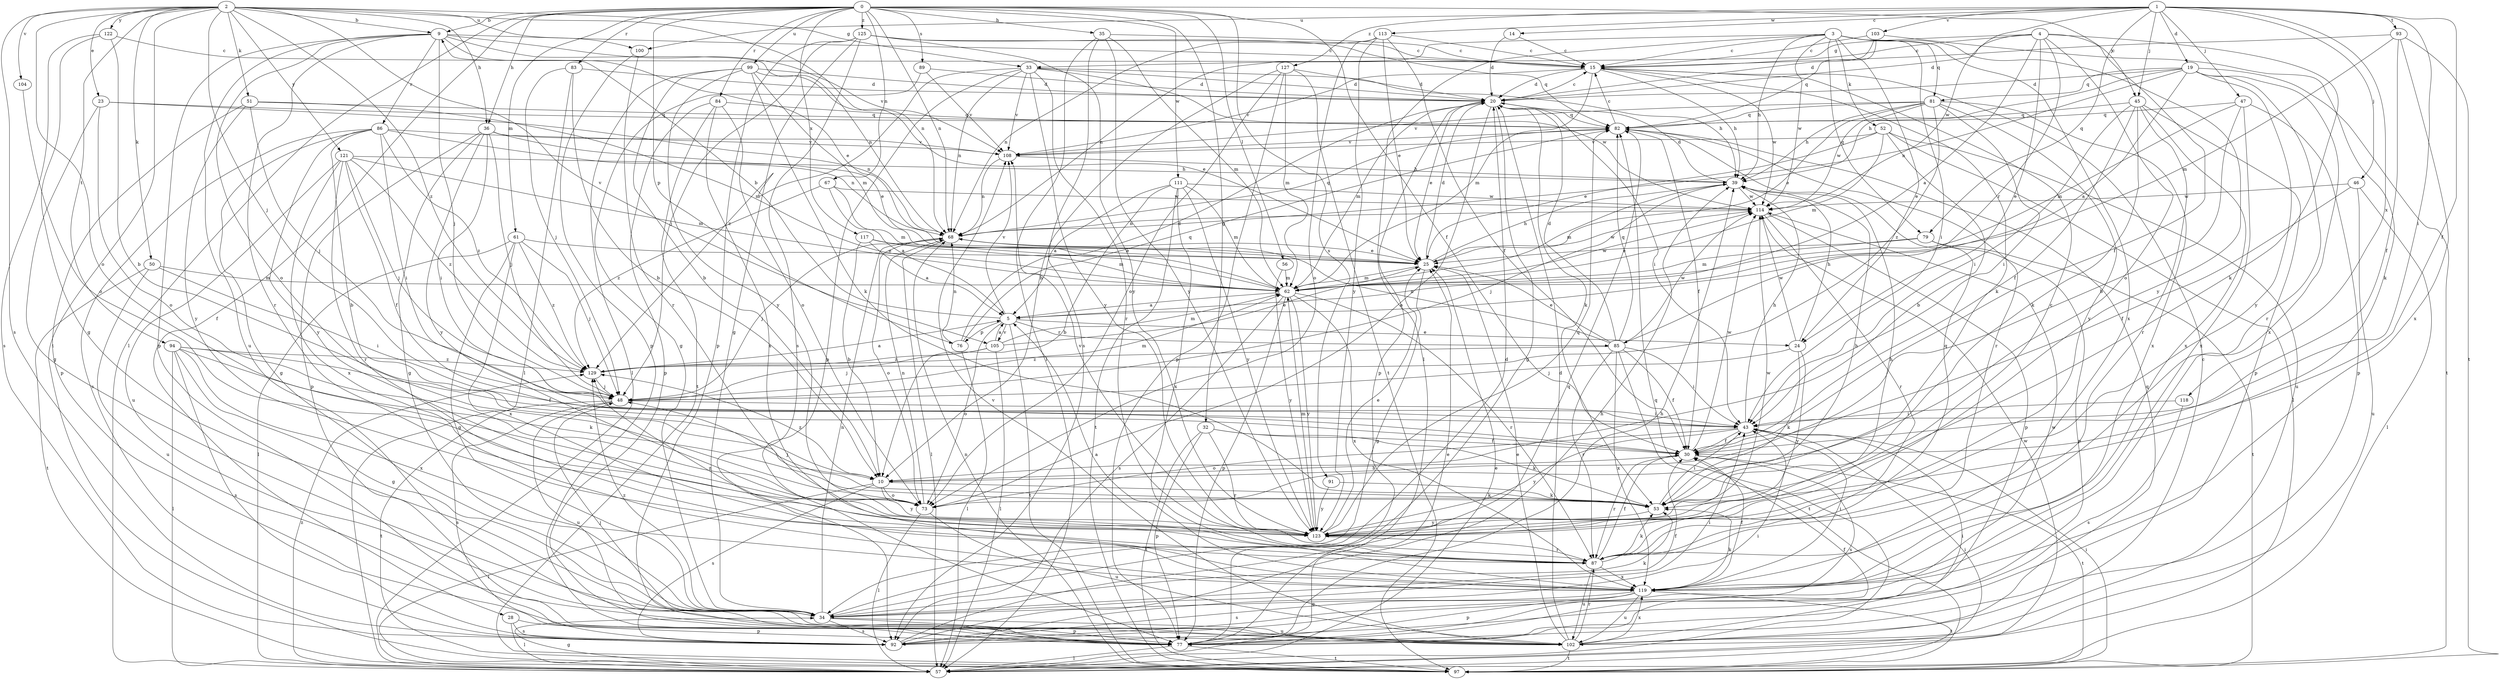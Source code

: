 strict digraph  {
0;
1;
2;
3;
4;
5;
9;
10;
14;
15;
19;
20;
23;
24;
25;
28;
30;
32;
33;
34;
35;
36;
39;
43;
45;
46;
47;
48;
50;
51;
52;
53;
56;
57;
61;
62;
67;
68;
73;
76;
77;
79;
81;
82;
83;
84;
85;
86;
87;
89;
91;
92;
93;
94;
97;
99;
100;
102;
103;
104;
105;
108;
111;
113;
114;
117;
118;
119;
121;
122;
123;
125;
127;
129;
0 -> 9  [label=b];
0 -> 28  [label=f];
0 -> 30  [label=f];
0 -> 32  [label=g];
0 -> 35  [label=h];
0 -> 36  [label=h];
0 -> 45  [label=j];
0 -> 56  [label=l];
0 -> 57  [label=l];
0 -> 61  [label=m];
0 -> 67  [label=n];
0 -> 68  [label=n];
0 -> 76  [label=p];
0 -> 83  [label=r];
0 -> 84  [label=r];
0 -> 89  [label=s];
0 -> 91  [label=s];
0 -> 99  [label=u];
0 -> 111  [label=w];
0 -> 117  [label=x];
0 -> 125  [label=z];
1 -> 14  [label=c];
1 -> 19  [label=d];
1 -> 30  [label=f];
1 -> 43  [label=i];
1 -> 45  [label=j];
1 -> 46  [label=j];
1 -> 47  [label=j];
1 -> 79  [label=q];
1 -> 93  [label=t];
1 -> 100  [label=u];
1 -> 103  [label=v];
1 -> 113  [label=w];
1 -> 114  [label=w];
1 -> 118  [label=x];
1 -> 127  [label=z];
2 -> 9  [label=b];
2 -> 23  [label=e];
2 -> 33  [label=g];
2 -> 36  [label=h];
2 -> 48  [label=j];
2 -> 50  [label=k];
2 -> 51  [label=k];
2 -> 68  [label=n];
2 -> 73  [label=o];
2 -> 92  [label=s];
2 -> 94  [label=t];
2 -> 97  [label=t];
2 -> 100  [label=u];
2 -> 104  [label=v];
2 -> 105  [label=v];
2 -> 121  [label=y];
2 -> 122  [label=y];
2 -> 129  [label=z];
3 -> 15  [label=c];
3 -> 24  [label=e];
3 -> 39  [label=h];
3 -> 43  [label=i];
3 -> 52  [label=k];
3 -> 57  [label=l];
3 -> 68  [label=n];
3 -> 79  [label=q];
3 -> 81  [label=q];
3 -> 114  [label=w];
3 -> 119  [label=x];
3 -> 123  [label=y];
4 -> 5  [label=a];
4 -> 15  [label=c];
4 -> 20  [label=d];
4 -> 24  [label=e];
4 -> 30  [label=f];
4 -> 33  [label=g];
4 -> 53  [label=k];
4 -> 73  [label=o];
4 -> 85  [label=r];
5 -> 9  [label=b];
5 -> 24  [label=e];
5 -> 73  [label=o];
5 -> 76  [label=p];
5 -> 85  [label=r];
5 -> 97  [label=t];
5 -> 105  [label=v];
5 -> 108  [label=v];
9 -> 15  [label=c];
9 -> 25  [label=e];
9 -> 48  [label=j];
9 -> 68  [label=n];
9 -> 73  [label=o];
9 -> 77  [label=p];
9 -> 86  [label=r];
9 -> 87  [label=r];
9 -> 102  [label=u];
9 -> 108  [label=v];
10 -> 53  [label=k];
10 -> 57  [label=l];
10 -> 73  [label=o];
10 -> 92  [label=s];
10 -> 123  [label=y];
10 -> 129  [label=z];
14 -> 15  [label=c];
14 -> 20  [label=d];
15 -> 20  [label=d];
15 -> 39  [label=h];
15 -> 53  [label=k];
15 -> 62  [label=m];
15 -> 108  [label=v];
15 -> 114  [label=w];
19 -> 5  [label=a];
19 -> 20  [label=d];
19 -> 39  [label=h];
19 -> 68  [label=n];
19 -> 81  [label=q];
19 -> 87  [label=r];
19 -> 97  [label=t];
19 -> 119  [label=x];
19 -> 123  [label=y];
20 -> 15  [label=c];
20 -> 25  [label=e];
20 -> 34  [label=g];
20 -> 43  [label=i];
20 -> 53  [label=k];
20 -> 62  [label=m];
20 -> 73  [label=o];
20 -> 77  [label=p];
20 -> 82  [label=q];
23 -> 34  [label=g];
23 -> 68  [label=n];
23 -> 73  [label=o];
23 -> 82  [label=q];
24 -> 39  [label=h];
24 -> 48  [label=j];
24 -> 53  [label=k];
24 -> 114  [label=w];
24 -> 123  [label=y];
25 -> 20  [label=d];
25 -> 34  [label=g];
25 -> 39  [label=h];
25 -> 62  [label=m];
25 -> 114  [label=w];
28 -> 57  [label=l];
28 -> 77  [label=p];
28 -> 92  [label=s];
30 -> 10  [label=b];
30 -> 87  [label=r];
30 -> 92  [label=s];
30 -> 97  [label=t];
30 -> 114  [label=w];
32 -> 30  [label=f];
32 -> 53  [label=k];
32 -> 77  [label=p];
32 -> 87  [label=r];
32 -> 97  [label=t];
33 -> 20  [label=d];
33 -> 39  [label=h];
33 -> 68  [label=n];
33 -> 77  [label=p];
33 -> 87  [label=r];
33 -> 108  [label=v];
33 -> 114  [label=w];
33 -> 123  [label=y];
33 -> 129  [label=z];
34 -> 20  [label=d];
34 -> 30  [label=f];
34 -> 43  [label=i];
34 -> 53  [label=k];
34 -> 68  [label=n];
34 -> 77  [label=p];
34 -> 92  [label=s];
34 -> 102  [label=u];
34 -> 129  [label=z];
35 -> 15  [label=c];
35 -> 57  [label=l];
35 -> 62  [label=m];
35 -> 92  [label=s];
35 -> 123  [label=y];
36 -> 25  [label=e];
36 -> 34  [label=g];
36 -> 43  [label=i];
36 -> 48  [label=j];
36 -> 77  [label=p];
36 -> 108  [label=v];
36 -> 123  [label=y];
39 -> 20  [label=d];
39 -> 48  [label=j];
39 -> 62  [label=m];
39 -> 114  [label=w];
43 -> 30  [label=f];
43 -> 39  [label=h];
43 -> 73  [label=o];
43 -> 123  [label=y];
45 -> 30  [label=f];
45 -> 43  [label=i];
45 -> 53  [label=k];
45 -> 77  [label=p];
45 -> 82  [label=q];
45 -> 87  [label=r];
45 -> 119  [label=x];
46 -> 30  [label=f];
46 -> 57  [label=l];
46 -> 102  [label=u];
46 -> 114  [label=w];
47 -> 10  [label=b];
47 -> 62  [label=m];
47 -> 77  [label=p];
47 -> 82  [label=q];
47 -> 119  [label=x];
48 -> 43  [label=i];
48 -> 62  [label=m];
48 -> 92  [label=s];
48 -> 97  [label=t];
48 -> 102  [label=u];
50 -> 43  [label=i];
50 -> 62  [label=m];
50 -> 97  [label=t];
50 -> 102  [label=u];
51 -> 48  [label=j];
51 -> 62  [label=m];
51 -> 77  [label=p];
51 -> 82  [label=q];
51 -> 123  [label=y];
52 -> 10  [label=b];
52 -> 25  [label=e];
52 -> 57  [label=l];
52 -> 62  [label=m];
52 -> 102  [label=u];
52 -> 108  [label=v];
53 -> 39  [label=h];
53 -> 43  [label=i];
53 -> 48  [label=j];
53 -> 123  [label=y];
56 -> 62  [label=m];
56 -> 123  [label=y];
57 -> 25  [label=e];
57 -> 34  [label=g];
57 -> 43  [label=i];
57 -> 82  [label=q];
57 -> 114  [label=w];
57 -> 129  [label=z];
61 -> 25  [label=e];
61 -> 34  [label=g];
61 -> 48  [label=j];
61 -> 57  [label=l];
61 -> 119  [label=x];
61 -> 129  [label=z];
62 -> 5  [label=a];
62 -> 77  [label=p];
62 -> 87  [label=r];
62 -> 92  [label=s];
62 -> 114  [label=w];
62 -> 119  [label=x];
62 -> 123  [label=y];
67 -> 5  [label=a];
67 -> 62  [label=m];
67 -> 114  [label=w];
67 -> 129  [label=z];
68 -> 25  [label=e];
68 -> 48  [label=j];
68 -> 57  [label=l];
68 -> 73  [label=o];
68 -> 82  [label=q];
73 -> 57  [label=l];
73 -> 68  [label=n];
73 -> 102  [label=u];
76 -> 20  [label=d];
76 -> 57  [label=l];
76 -> 68  [label=n];
76 -> 82  [label=q];
77 -> 25  [label=e];
77 -> 30  [label=f];
77 -> 39  [label=h];
77 -> 57  [label=l];
77 -> 97  [label=t];
79 -> 25  [label=e];
79 -> 62  [label=m];
79 -> 77  [label=p];
79 -> 97  [label=t];
81 -> 25  [label=e];
81 -> 39  [label=h];
81 -> 43  [label=i];
81 -> 82  [label=q];
81 -> 108  [label=v];
81 -> 114  [label=w];
81 -> 119  [label=x];
81 -> 123  [label=y];
81 -> 129  [label=z];
82 -> 15  [label=c];
82 -> 30  [label=f];
82 -> 87  [label=r];
82 -> 108  [label=v];
83 -> 10  [label=b];
83 -> 20  [label=d];
83 -> 48  [label=j];
83 -> 57  [label=l];
84 -> 73  [label=o];
84 -> 77  [label=p];
84 -> 82  [label=q];
84 -> 97  [label=t];
84 -> 119  [label=x];
85 -> 20  [label=d];
85 -> 25  [label=e];
85 -> 30  [label=f];
85 -> 43  [label=i];
85 -> 68  [label=n];
85 -> 82  [label=q];
85 -> 87  [label=r];
85 -> 97  [label=t];
85 -> 114  [label=w];
85 -> 119  [label=x];
85 -> 129  [label=z];
86 -> 10  [label=b];
86 -> 34  [label=g];
86 -> 43  [label=i];
86 -> 68  [label=n];
86 -> 92  [label=s];
86 -> 108  [label=v];
86 -> 123  [label=y];
86 -> 129  [label=z];
87 -> 30  [label=f];
87 -> 53  [label=k];
87 -> 82  [label=q];
87 -> 102  [label=u];
87 -> 119  [label=x];
87 -> 129  [label=z];
89 -> 20  [label=d];
89 -> 34  [label=g];
89 -> 108  [label=v];
91 -> 53  [label=k];
91 -> 123  [label=y];
92 -> 39  [label=h];
92 -> 43  [label=i];
92 -> 82  [label=q];
92 -> 114  [label=w];
93 -> 15  [label=c];
93 -> 30  [label=f];
93 -> 62  [label=m];
93 -> 97  [label=t];
93 -> 119  [label=x];
94 -> 30  [label=f];
94 -> 34  [label=g];
94 -> 53  [label=k];
94 -> 57  [label=l];
94 -> 92  [label=s];
94 -> 119  [label=x];
94 -> 129  [label=z];
97 -> 43  [label=i];
97 -> 68  [label=n];
99 -> 10  [label=b];
99 -> 20  [label=d];
99 -> 25  [label=e];
99 -> 53  [label=k];
99 -> 57  [label=l];
99 -> 62  [label=m];
99 -> 123  [label=y];
100 -> 77  [label=p];
100 -> 87  [label=r];
102 -> 15  [label=c];
102 -> 20  [label=d];
102 -> 25  [label=e];
102 -> 43  [label=i];
102 -> 48  [label=j];
102 -> 82  [label=q];
102 -> 87  [label=r];
102 -> 97  [label=t];
102 -> 108  [label=v];
102 -> 119  [label=x];
103 -> 15  [label=c];
103 -> 20  [label=d];
103 -> 53  [label=k];
103 -> 82  [label=q];
104 -> 73  [label=o];
105 -> 5  [label=a];
105 -> 25  [label=e];
105 -> 48  [label=j];
105 -> 57  [label=l];
105 -> 62  [label=m];
105 -> 129  [label=z];
108 -> 39  [label=h];
108 -> 68  [label=n];
111 -> 5  [label=a];
111 -> 10  [label=b];
111 -> 62  [label=m];
111 -> 97  [label=t];
111 -> 114  [label=w];
111 -> 119  [label=x];
111 -> 123  [label=y];
113 -> 15  [label=c];
113 -> 25  [label=e];
113 -> 30  [label=f];
113 -> 68  [label=n];
113 -> 73  [label=o];
113 -> 123  [label=y];
114 -> 68  [label=n];
114 -> 77  [label=p];
114 -> 87  [label=r];
117 -> 5  [label=a];
117 -> 10  [label=b];
117 -> 25  [label=e];
117 -> 62  [label=m];
118 -> 43  [label=i];
118 -> 92  [label=s];
119 -> 5  [label=a];
119 -> 30  [label=f];
119 -> 34  [label=g];
119 -> 43  [label=i];
119 -> 53  [label=k];
119 -> 77  [label=p];
119 -> 92  [label=s];
119 -> 97  [label=t];
119 -> 102  [label=u];
121 -> 30  [label=f];
121 -> 39  [label=h];
121 -> 48  [label=j];
121 -> 62  [label=m];
121 -> 87  [label=r];
121 -> 102  [label=u];
121 -> 119  [label=x];
121 -> 129  [label=z];
122 -> 10  [label=b];
122 -> 15  [label=c];
122 -> 34  [label=g];
122 -> 92  [label=s];
123 -> 15  [label=c];
123 -> 25  [label=e];
123 -> 39  [label=h];
123 -> 62  [label=m];
123 -> 82  [label=q];
123 -> 87  [label=r];
123 -> 108  [label=v];
123 -> 114  [label=w];
125 -> 15  [label=c];
125 -> 34  [label=g];
125 -> 48  [label=j];
125 -> 77  [label=p];
125 -> 82  [label=q];
125 -> 92  [label=s];
125 -> 123  [label=y];
127 -> 10  [label=b];
127 -> 20  [label=d];
127 -> 62  [label=m];
127 -> 73  [label=o];
127 -> 77  [label=p];
127 -> 97  [label=t];
129 -> 5  [label=a];
129 -> 48  [label=j];
}
